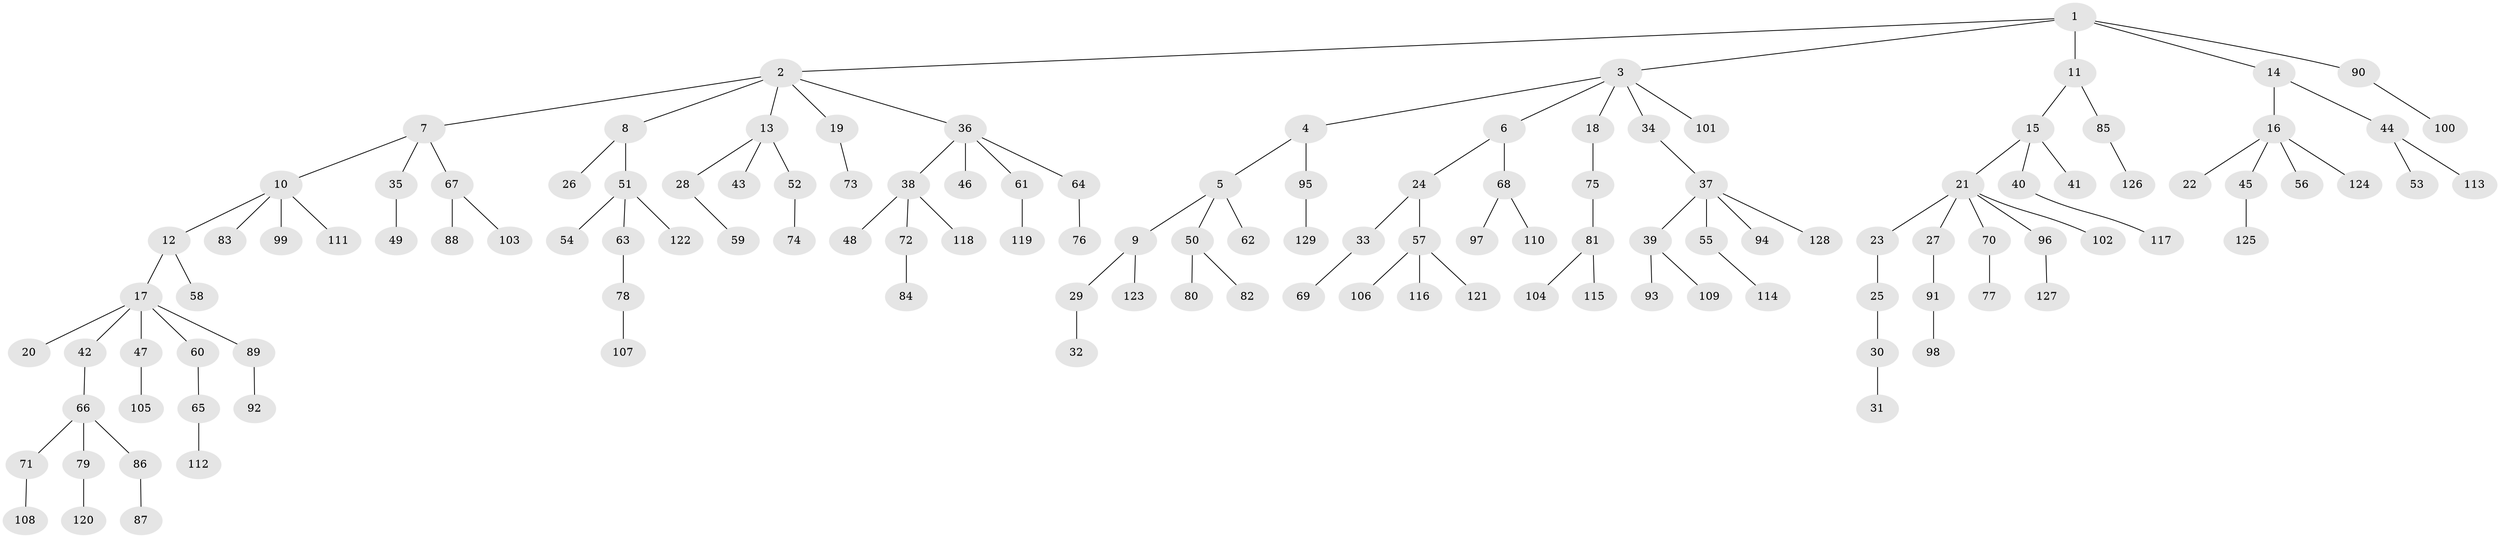 // Generated by graph-tools (version 1.1) at 2025/37/03/09/25 02:37:02]
// undirected, 129 vertices, 128 edges
graph export_dot {
graph [start="1"]
  node [color=gray90,style=filled];
  1;
  2;
  3;
  4;
  5;
  6;
  7;
  8;
  9;
  10;
  11;
  12;
  13;
  14;
  15;
  16;
  17;
  18;
  19;
  20;
  21;
  22;
  23;
  24;
  25;
  26;
  27;
  28;
  29;
  30;
  31;
  32;
  33;
  34;
  35;
  36;
  37;
  38;
  39;
  40;
  41;
  42;
  43;
  44;
  45;
  46;
  47;
  48;
  49;
  50;
  51;
  52;
  53;
  54;
  55;
  56;
  57;
  58;
  59;
  60;
  61;
  62;
  63;
  64;
  65;
  66;
  67;
  68;
  69;
  70;
  71;
  72;
  73;
  74;
  75;
  76;
  77;
  78;
  79;
  80;
  81;
  82;
  83;
  84;
  85;
  86;
  87;
  88;
  89;
  90;
  91;
  92;
  93;
  94;
  95;
  96;
  97;
  98;
  99;
  100;
  101;
  102;
  103;
  104;
  105;
  106;
  107;
  108;
  109;
  110;
  111;
  112;
  113;
  114;
  115;
  116;
  117;
  118;
  119;
  120;
  121;
  122;
  123;
  124;
  125;
  126;
  127;
  128;
  129;
  1 -- 2;
  1 -- 3;
  1 -- 11;
  1 -- 14;
  1 -- 90;
  2 -- 7;
  2 -- 8;
  2 -- 13;
  2 -- 19;
  2 -- 36;
  3 -- 4;
  3 -- 6;
  3 -- 18;
  3 -- 34;
  3 -- 101;
  4 -- 5;
  4 -- 95;
  5 -- 9;
  5 -- 50;
  5 -- 62;
  6 -- 24;
  6 -- 68;
  7 -- 10;
  7 -- 35;
  7 -- 67;
  8 -- 26;
  8 -- 51;
  9 -- 29;
  9 -- 123;
  10 -- 12;
  10 -- 83;
  10 -- 99;
  10 -- 111;
  11 -- 15;
  11 -- 85;
  12 -- 17;
  12 -- 58;
  13 -- 28;
  13 -- 43;
  13 -- 52;
  14 -- 16;
  14 -- 44;
  15 -- 21;
  15 -- 40;
  15 -- 41;
  16 -- 22;
  16 -- 45;
  16 -- 56;
  16 -- 124;
  17 -- 20;
  17 -- 42;
  17 -- 47;
  17 -- 60;
  17 -- 89;
  18 -- 75;
  19 -- 73;
  21 -- 23;
  21 -- 27;
  21 -- 70;
  21 -- 96;
  21 -- 102;
  23 -- 25;
  24 -- 33;
  24 -- 57;
  25 -- 30;
  27 -- 91;
  28 -- 59;
  29 -- 32;
  30 -- 31;
  33 -- 69;
  34 -- 37;
  35 -- 49;
  36 -- 38;
  36 -- 46;
  36 -- 61;
  36 -- 64;
  37 -- 39;
  37 -- 55;
  37 -- 94;
  37 -- 128;
  38 -- 48;
  38 -- 72;
  38 -- 118;
  39 -- 93;
  39 -- 109;
  40 -- 117;
  42 -- 66;
  44 -- 53;
  44 -- 113;
  45 -- 125;
  47 -- 105;
  50 -- 80;
  50 -- 82;
  51 -- 54;
  51 -- 63;
  51 -- 122;
  52 -- 74;
  55 -- 114;
  57 -- 106;
  57 -- 116;
  57 -- 121;
  60 -- 65;
  61 -- 119;
  63 -- 78;
  64 -- 76;
  65 -- 112;
  66 -- 71;
  66 -- 79;
  66 -- 86;
  67 -- 88;
  67 -- 103;
  68 -- 97;
  68 -- 110;
  70 -- 77;
  71 -- 108;
  72 -- 84;
  75 -- 81;
  78 -- 107;
  79 -- 120;
  81 -- 104;
  81 -- 115;
  85 -- 126;
  86 -- 87;
  89 -- 92;
  90 -- 100;
  91 -- 98;
  95 -- 129;
  96 -- 127;
}
